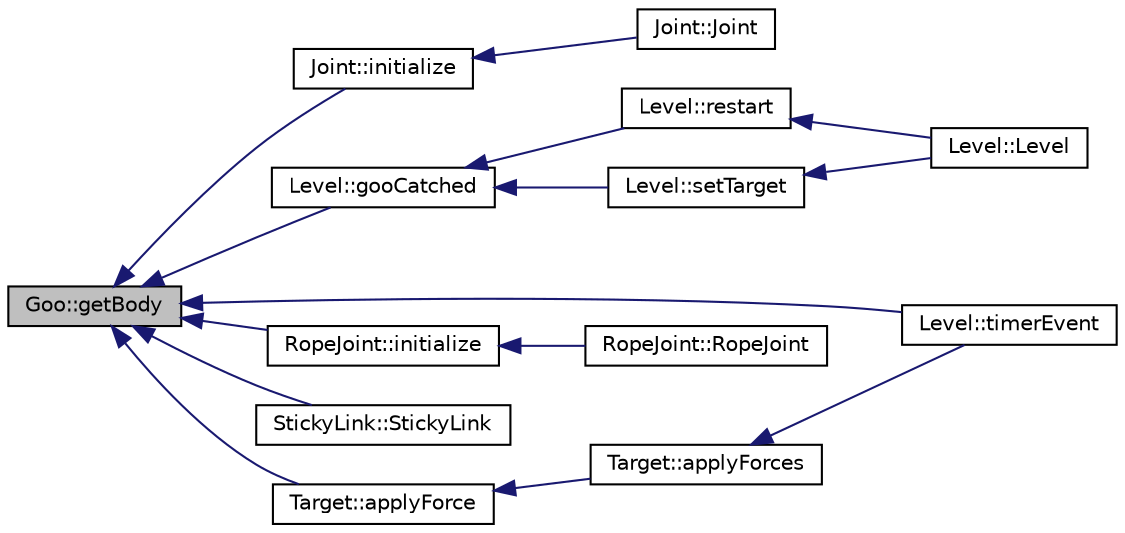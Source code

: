 digraph G
{
  edge [fontname="Helvetica",fontsize="10",labelfontname="Helvetica",labelfontsize="10"];
  node [fontname="Helvetica",fontsize="10",shape=record];
  rankdir="LR";
  Node1 [label="Goo::getBody",height=0.2,width=0.4,color="black", fillcolor="grey75", style="filled" fontcolor="black"];
  Node1 -> Node2 [dir="back",color="midnightblue",fontsize="10",style="solid",fontname="Helvetica"];
  Node2 [label="Joint::initialize",height=0.2,width=0.4,color="black", fillcolor="white", style="filled",URL="$d7/d0a/classJoint.html#a60949001504e6becb207699df45949d8"];
  Node2 -> Node3 [dir="back",color="midnightblue",fontsize="10",style="solid",fontname="Helvetica"];
  Node3 [label="Joint::Joint",height=0.2,width=0.4,color="black", fillcolor="white", style="filled",URL="$d7/d0a/classJoint.html#ac04630645df9e6980271a3ad93c257df"];
  Node1 -> Node4 [dir="back",color="midnightblue",fontsize="10",style="solid",fontname="Helvetica"];
  Node4 [label="Level::timerEvent",height=0.2,width=0.4,color="black", fillcolor="white", style="filled",URL="$d2/d9d/classLevel.html#a47263f00b559de3fce0164f9efac0f6b"];
  Node1 -> Node5 [dir="back",color="midnightblue",fontsize="10",style="solid",fontname="Helvetica"];
  Node5 [label="Level::gooCatched",height=0.2,width=0.4,color="black", fillcolor="white", style="filled",URL="$d2/d9d/classLevel.html#a4bbaf5b65f2bbdea87fade07ba8fb3dc"];
  Node5 -> Node6 [dir="back",color="midnightblue",fontsize="10",style="solid",fontname="Helvetica"];
  Node6 [label="Level::restart",height=0.2,width=0.4,color="black", fillcolor="white", style="filled",URL="$d2/d9d/classLevel.html#ab18900b8195c469cc78c906216eb9eb0"];
  Node6 -> Node7 [dir="back",color="midnightblue",fontsize="10",style="solid",fontname="Helvetica"];
  Node7 [label="Level::Level",height=0.2,width=0.4,color="black", fillcolor="white", style="filled",URL="$d2/d9d/classLevel.html#aab4805fc7397cd5ab9d9852a1d403a0d"];
  Node5 -> Node8 [dir="back",color="midnightblue",fontsize="10",style="solid",fontname="Helvetica"];
  Node8 [label="Level::setTarget",height=0.2,width=0.4,color="black", fillcolor="white", style="filled",URL="$d2/d9d/classLevel.html#a68ecaed9d753a8798a2923c57786c726"];
  Node8 -> Node7 [dir="back",color="midnightblue",fontsize="10",style="solid",fontname="Helvetica"];
  Node1 -> Node9 [dir="back",color="midnightblue",fontsize="10",style="solid",fontname="Helvetica"];
  Node9 [label="RopeJoint::initialize",height=0.2,width=0.4,color="black", fillcolor="white", style="filled",URL="$d7/d77/classRopeJoint.html#a5a8a713e7ec9875b2b63e19752c607de"];
  Node9 -> Node10 [dir="back",color="midnightblue",fontsize="10",style="solid",fontname="Helvetica"];
  Node10 [label="RopeJoint::RopeJoint",height=0.2,width=0.4,color="black", fillcolor="white", style="filled",URL="$d7/d77/classRopeJoint.html#ae667968194d9193b41b6f96b6055e1ad"];
  Node1 -> Node11 [dir="back",color="midnightblue",fontsize="10",style="solid",fontname="Helvetica"];
  Node11 [label="StickyLink::StickyLink",height=0.2,width=0.4,color="black", fillcolor="white", style="filled",URL="$d8/de9/classStickyLink.html#af0fb97e079fa5b00f9db01581a49562b"];
  Node1 -> Node12 [dir="back",color="midnightblue",fontsize="10",style="solid",fontname="Helvetica"];
  Node12 [label="Target::applyForce",height=0.2,width=0.4,color="black", fillcolor="white", style="filled",URL="$d0/dc4/classTarget.html#a0df704809ddf39b233c2f144af6e805a"];
  Node12 -> Node13 [dir="back",color="midnightblue",fontsize="10",style="solid",fontname="Helvetica"];
  Node13 [label="Target::applyForces",height=0.2,width=0.4,color="black", fillcolor="white", style="filled",URL="$d0/dc4/classTarget.html#af7417d1a5f45b07919cfcc3aede4d4be"];
  Node13 -> Node4 [dir="back",color="midnightblue",fontsize="10",style="solid",fontname="Helvetica"];
}
